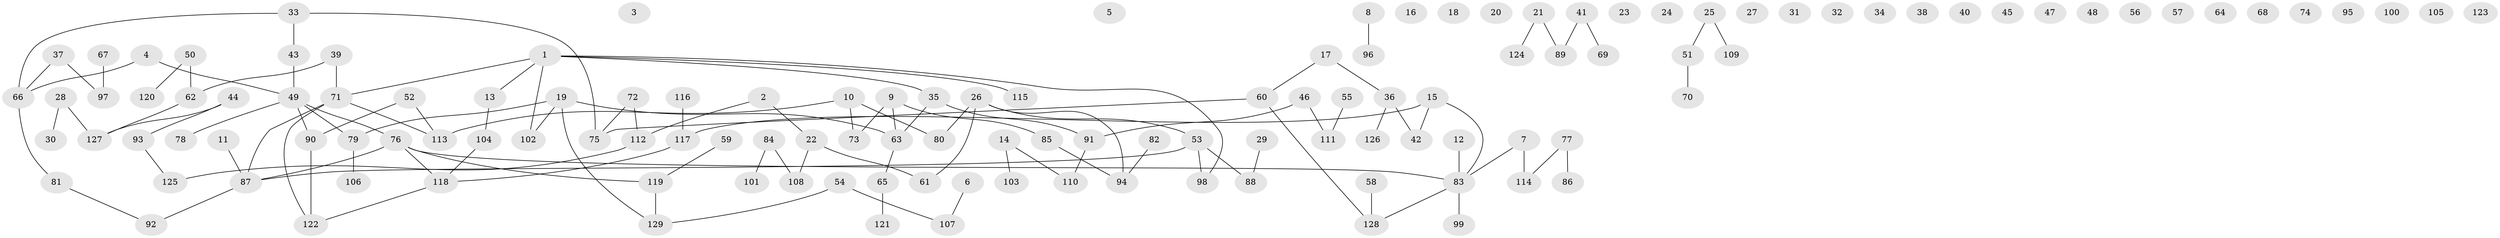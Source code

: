 // Generated by graph-tools (version 1.1) at 2025/13/03/09/25 04:13:13]
// undirected, 129 vertices, 118 edges
graph export_dot {
graph [start="1"]
  node [color=gray90,style=filled];
  1;
  2;
  3;
  4;
  5;
  6;
  7;
  8;
  9;
  10;
  11;
  12;
  13;
  14;
  15;
  16;
  17;
  18;
  19;
  20;
  21;
  22;
  23;
  24;
  25;
  26;
  27;
  28;
  29;
  30;
  31;
  32;
  33;
  34;
  35;
  36;
  37;
  38;
  39;
  40;
  41;
  42;
  43;
  44;
  45;
  46;
  47;
  48;
  49;
  50;
  51;
  52;
  53;
  54;
  55;
  56;
  57;
  58;
  59;
  60;
  61;
  62;
  63;
  64;
  65;
  66;
  67;
  68;
  69;
  70;
  71;
  72;
  73;
  74;
  75;
  76;
  77;
  78;
  79;
  80;
  81;
  82;
  83;
  84;
  85;
  86;
  87;
  88;
  89;
  90;
  91;
  92;
  93;
  94;
  95;
  96;
  97;
  98;
  99;
  100;
  101;
  102;
  103;
  104;
  105;
  106;
  107;
  108;
  109;
  110;
  111;
  112;
  113;
  114;
  115;
  116;
  117;
  118;
  119;
  120;
  121;
  122;
  123;
  124;
  125;
  126;
  127;
  128;
  129;
  1 -- 13;
  1 -- 35;
  1 -- 71;
  1 -- 98;
  1 -- 102;
  1 -- 115;
  2 -- 22;
  2 -- 112;
  4 -- 49;
  4 -- 66;
  6 -- 107;
  7 -- 83;
  7 -- 114;
  8 -- 96;
  9 -- 63;
  9 -- 73;
  9 -- 85;
  10 -- 73;
  10 -- 80;
  10 -- 113;
  11 -- 87;
  12 -- 83;
  13 -- 104;
  14 -- 103;
  14 -- 110;
  15 -- 42;
  15 -- 83;
  15 -- 117;
  17 -- 36;
  17 -- 60;
  19 -- 63;
  19 -- 79;
  19 -- 102;
  19 -- 129;
  21 -- 89;
  21 -- 124;
  22 -- 61;
  22 -- 108;
  25 -- 51;
  25 -- 109;
  26 -- 53;
  26 -- 61;
  26 -- 80;
  26 -- 94;
  28 -- 30;
  28 -- 127;
  29 -- 88;
  33 -- 43;
  33 -- 66;
  33 -- 75;
  35 -- 63;
  35 -- 91;
  36 -- 42;
  36 -- 126;
  37 -- 66;
  37 -- 97;
  39 -- 62;
  39 -- 71;
  41 -- 69;
  41 -- 89;
  43 -- 49;
  44 -- 93;
  44 -- 127;
  46 -- 91;
  46 -- 111;
  49 -- 76;
  49 -- 78;
  49 -- 79;
  49 -- 90;
  50 -- 62;
  50 -- 120;
  51 -- 70;
  52 -- 90;
  52 -- 113;
  53 -- 87;
  53 -- 88;
  53 -- 98;
  54 -- 107;
  54 -- 129;
  55 -- 111;
  58 -- 128;
  59 -- 119;
  60 -- 75;
  60 -- 128;
  62 -- 127;
  63 -- 65;
  65 -- 121;
  66 -- 81;
  67 -- 97;
  71 -- 87;
  71 -- 113;
  71 -- 122;
  72 -- 75;
  72 -- 112;
  76 -- 83;
  76 -- 87;
  76 -- 118;
  76 -- 119;
  77 -- 86;
  77 -- 114;
  79 -- 106;
  81 -- 92;
  82 -- 94;
  83 -- 99;
  83 -- 128;
  84 -- 101;
  84 -- 108;
  85 -- 94;
  87 -- 92;
  90 -- 122;
  91 -- 110;
  93 -- 125;
  104 -- 118;
  112 -- 125;
  116 -- 117;
  117 -- 118;
  118 -- 122;
  119 -- 129;
}
